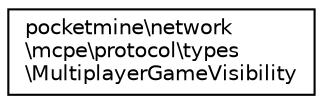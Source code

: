 digraph "Graphical Class Hierarchy"
{
 // INTERACTIVE_SVG=YES
 // LATEX_PDF_SIZE
  edge [fontname="Helvetica",fontsize="10",labelfontname="Helvetica",labelfontsize="10"];
  node [fontname="Helvetica",fontsize="10",shape=record];
  rankdir="LR";
  Node0 [label="pocketmine\\network\l\\mcpe\\protocol\\types\l\\MultiplayerGameVisibility",height=0.2,width=0.4,color="black", fillcolor="white", style="filled",URL="$d1/d2e/classpocketmine_1_1network_1_1mcpe_1_1protocol_1_1types_1_1_multiplayer_game_visibility.html",tooltip=" "];
}
